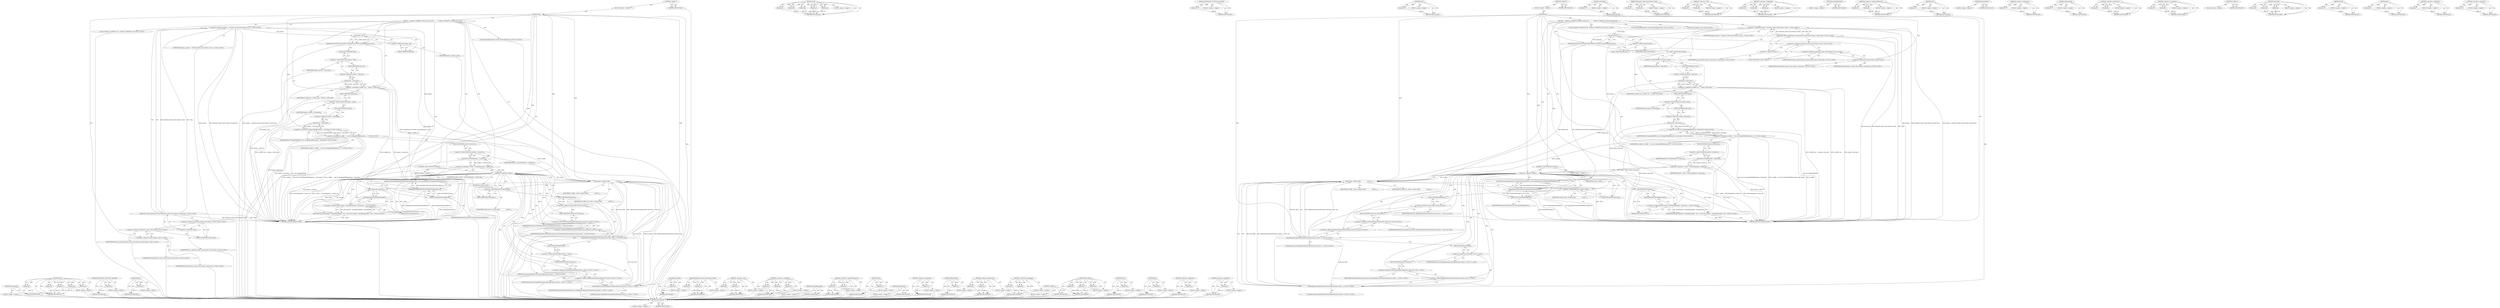 digraph "&lt;operator&gt;.logicalNot" {
vulnerable_207 [label=<(METHOD,did_respond)>];
vulnerable_208 [label=<(BLOCK,&lt;empty&gt;,&lt;empty&gt;)>];
vulnerable_209 [label=<(METHOD_RETURN,ANY)>];
vulnerable_183 [label=<(METHOD,Send)>];
vulnerable_184 [label=<(PARAM,p1)>];
vulnerable_185 [label=<(PARAM,p2)>];
vulnerable_186 [label=<(PARAM,p3)>];
vulnerable_187 [label=<(PARAM,p4)>];
vulnerable_188 [label=<(PARAM,p5)>];
vulnerable_189 [label=<(BLOCK,&lt;empty&gt;,&lt;empty&gt;)>];
vulnerable_190 [label=<(METHOD_RETURN,ANY)>];
vulnerable_141 [label=<(METHOD,EXTENSION_FUNCTION_VALIDATE)>];
vulnerable_142 [label=<(PARAM,p1)>];
vulnerable_143 [label=<(BLOCK,&lt;empty&gt;,&lt;empty&gt;)>];
vulnerable_144 [label=<(METHOD_RETURN,ANY)>];
vulnerable_163 [label=<(METHOD,data)>];
vulnerable_164 [label=<(PARAM,p1)>];
vulnerable_165 [label=<(BLOCK,&lt;empty&gt;,&lt;empty&gt;)>];
vulnerable_166 [label=<(METHOD_RETURN,ANY)>];
vulnerable_6 [label=<(METHOD,&lt;global&gt;)<SUB>1</SUB>>];
vulnerable_7 [label=<(BLOCK,&lt;empty&gt;,&lt;empty&gt;)<SUB>1</SUB>>];
vulnerable_8 [label=<(METHOD,Run)<SUB>1</SUB>>];
vulnerable_9 [label=<(BLOCK,{
   DCHECK_CURRENTLY_ON(work_thread_id());
 
 ...,{
   DCHECK_CURRENTLY_ON(work_thread_id());
 
 ...)<SUB>1</SUB>>];
vulnerable_10 [label="<(LOCAL,DCHECK_CURRENTLY_ON : DCHECK_CURRENTLY_ON)<SUB>2</SUB>>"];
vulnerable_11 [label="<(LOCAL,auto params: auto)<SUB>4</SUB>>"];
vulnerable_12 [label="<(&lt;operator&gt;.assignment,params = bluetooth_socket::Send::Params::Create...)<SUB>4</SUB>>"];
vulnerable_13 [label="<(IDENTIFIER,params,params = bluetooth_socket::Send::Params::Create...)<SUB>4</SUB>>"];
vulnerable_14 [label="<(bluetooth_socket.Send.Params.Create,bluetooth_socket::Send::Params::Create(*args_))<SUB>4</SUB>>"];
vulnerable_15 [label="<(&lt;operator&gt;.fieldAccess,bluetooth_socket::Send::Params::Create)<SUB>4</SUB>>"];
vulnerable_16 [label="<(&lt;operator&gt;.fieldAccess,bluetooth_socket::Send::Params)<SUB>4</SUB>>"];
vulnerable_17 [label="<(IDENTIFIER,bluetooth_socket,bluetooth_socket::Send::Params::Create(*args_))<SUB>4</SUB>>"];
vulnerable_18 [label="<(&lt;operator&gt;.fieldAccess,Send::Params)<SUB>4</SUB>>"];
vulnerable_19 [label="<(IDENTIFIER,Send,bluetooth_socket::Send::Params::Create(*args_))<SUB>4</SUB>>"];
vulnerable_20 [label="<(IDENTIFIER,Params,bluetooth_socket::Send::Params::Create(*args_))<SUB>4</SUB>>"];
vulnerable_21 [label=<(FIELD_IDENTIFIER,Create,Create)<SUB>4</SUB>>];
vulnerable_22 [label=<(&lt;operator&gt;.indirection,*args_)<SUB>4</SUB>>];
vulnerable_23 [label="<(IDENTIFIER,args_,bluetooth_socket::Send::Params::Create(*args_))<SUB>4</SUB>>"];
vulnerable_24 [label=<(EXTENSION_FUNCTION_VALIDATE,EXTENSION_FUNCTION_VALIDATE(params.get()))<SUB>5</SUB>>];
vulnerable_25 [label=<(get,params.get())<SUB>5</SUB>>];
vulnerable_26 [label=<(&lt;operator&gt;.fieldAccess,params.get)<SUB>5</SUB>>];
vulnerable_27 [label=<(IDENTIFIER,params,params.get())<SUB>5</SUB>>];
vulnerable_28 [label=<(FIELD_IDENTIFIER,get,get)<SUB>5</SUB>>];
vulnerable_29 [label=<(&lt;operator&gt;.assignment,io_buffer_size_ = params-&gt;data.size())<SUB>7</SUB>>];
vulnerable_30 [label=<(IDENTIFIER,io_buffer_size_,io_buffer_size_ = params-&gt;data.size())<SUB>7</SUB>>];
vulnerable_31 [label=<(size,params-&gt;data.size())<SUB>7</SUB>>];
vulnerable_32 [label=<(&lt;operator&gt;.fieldAccess,params-&gt;data.size)<SUB>7</SUB>>];
vulnerable_33 [label=<(&lt;operator&gt;.indirectFieldAccess,params-&gt;data)<SUB>7</SUB>>];
vulnerable_34 [label=<(IDENTIFIER,params,params-&gt;data.size())<SUB>7</SUB>>];
vulnerable_35 [label=<(FIELD_IDENTIFIER,data,data)<SUB>7</SUB>>];
vulnerable_36 [label=<(FIELD_IDENTIFIER,size,size)<SUB>7</SUB>>];
vulnerable_37 [label="<(&lt;operator&gt;.assignment,io_buffer_ = new net::WrappedIOBuffer(params-&gt;d...)<SUB>8</SUB>>"];
vulnerable_38 [label="<(IDENTIFIER,io_buffer_,io_buffer_ = new net::WrappedIOBuffer(params-&gt;d...)<SUB>8</SUB>>"];
vulnerable_39 [label="<(&lt;operator&gt;.new,new net::WrappedIOBuffer(params-&gt;data.data()))<SUB>8</SUB>>"];
vulnerable_40 [label="<(IDENTIFIER,net::WrappedIOBuffer,new net::WrappedIOBuffer(params-&gt;data.data()))<SUB>8</SUB>>"];
vulnerable_41 [label=<(data,params-&gt;data.data())<SUB>8</SUB>>];
vulnerable_42 [label=<(&lt;operator&gt;.fieldAccess,params-&gt;data.data)<SUB>8</SUB>>];
vulnerable_43 [label=<(&lt;operator&gt;.indirectFieldAccess,params-&gt;data)<SUB>8</SUB>>];
vulnerable_44 [label=<(IDENTIFIER,params,params-&gt;data.data())<SUB>8</SUB>>];
vulnerable_45 [label=<(FIELD_IDENTIFIER,data,data)<SUB>8</SUB>>];
vulnerable_46 [label=<(FIELD_IDENTIFIER,data,data)<SUB>8</SUB>>];
vulnerable_47 [label="<(LOCAL,BluetoothApiSocket* socket: BluetoothApiSocket*)<SUB>10</SUB>>"];
vulnerable_48 [label=<(&lt;operator&gt;.assignment,* socket = GetSocket(params-&gt;socket_id))<SUB>10</SUB>>];
vulnerable_49 [label=<(IDENTIFIER,socket,* socket = GetSocket(params-&gt;socket_id))<SUB>10</SUB>>];
vulnerable_50 [label=<(GetSocket,GetSocket(params-&gt;socket_id))<SUB>10</SUB>>];
vulnerable_51 [label=<(&lt;operator&gt;.indirectFieldAccess,params-&gt;socket_id)<SUB>10</SUB>>];
vulnerable_52 [label=<(IDENTIFIER,params,GetSocket(params-&gt;socket_id))<SUB>10</SUB>>];
vulnerable_53 [label=<(FIELD_IDENTIFIER,socket_id,socket_id)<SUB>10</SUB>>];
vulnerable_54 [label=<(CONTROL_STRUCTURE,IF,if (!socket))<SUB>11</SUB>>];
vulnerable_55 [label=<(&lt;operator&gt;.logicalNot,!socket)<SUB>11</SUB>>];
vulnerable_56 [label=<(IDENTIFIER,socket,!socket)<SUB>11</SUB>>];
vulnerable_57 [label=<(BLOCK,&lt;empty&gt;,&lt;empty&gt;)<SUB>12</SUB>>];
vulnerable_58 [label=<(RETURN,return RespondNow(Error(kSocketNotFoundError));,return RespondNow(Error(kSocketNotFoundError));)<SUB>12</SUB>>];
vulnerable_59 [label=<(RespondNow,RespondNow(Error(kSocketNotFoundError)))<SUB>12</SUB>>];
vulnerable_60 [label=<(Error,Error(kSocketNotFoundError))<SUB>12</SUB>>];
vulnerable_61 [label=<(IDENTIFIER,kSocketNotFoundError,Error(kSocketNotFoundError))<SUB>12</SUB>>];
vulnerable_62 [label=<(Send,socket-&gt;Send(io_buffer_,
               io_buff...)<SUB>14</SUB>>];
vulnerable_63 [label=<(&lt;operator&gt;.indirectFieldAccess,socket-&gt;Send)<SUB>14</SUB>>];
vulnerable_64 [label=<(IDENTIFIER,socket,socket-&gt;Send(io_buffer_,
               io_buff...)<SUB>14</SUB>>];
vulnerable_65 [label=<(FIELD_IDENTIFIER,Send,Send)<SUB>14</SUB>>];
vulnerable_66 [label=<(IDENTIFIER,io_buffer_,socket-&gt;Send(io_buffer_,
               io_buff...)<SUB>14</SUB>>];
vulnerable_67 [label=<(IDENTIFIER,io_buffer_size_,socket-&gt;Send(io_buffer_,
               io_buff...)<SUB>15</SUB>>];
vulnerable_68 [label="<(base.Bind,base::Bind(&amp;BluetoothSocketSendFunction::OnSucc...)<SUB>16</SUB>>"];
vulnerable_69 [label="<(&lt;operator&gt;.fieldAccess,base::Bind)<SUB>16</SUB>>"];
vulnerable_70 [label="<(IDENTIFIER,base,base::Bind(&amp;BluetoothSocketSendFunction::OnSucc...)<SUB>16</SUB>>"];
vulnerable_71 [label=<(FIELD_IDENTIFIER,Bind,Bind)<SUB>16</SUB>>];
vulnerable_72 [label="<(&lt;operator&gt;.addressOf,&amp;BluetoothSocketSendFunction::OnSuccess)<SUB>16</SUB>>"];
vulnerable_73 [label="<(&lt;operator&gt;.fieldAccess,BluetoothSocketSendFunction::OnSuccess)<SUB>16</SUB>>"];
vulnerable_74 [label="<(IDENTIFIER,BluetoothSocketSendFunction,base::Bind(&amp;BluetoothSocketSendFunction::OnSucc...)<SUB>16</SUB>>"];
vulnerable_75 [label=<(FIELD_IDENTIFIER,OnSuccess,OnSuccess)<SUB>16</SUB>>];
vulnerable_76 [label="<(LITERAL,this,base::Bind(&amp;BluetoothSocketSendFunction::OnSucc...)<SUB>16</SUB>>"];
vulnerable_77 [label="<(base.Bind,base::Bind(&amp;BluetoothSocketSendFunction::OnErro...)<SUB>17</SUB>>"];
vulnerable_78 [label="<(&lt;operator&gt;.fieldAccess,base::Bind)<SUB>17</SUB>>"];
vulnerable_79 [label="<(IDENTIFIER,base,base::Bind(&amp;BluetoothSocketSendFunction::OnErro...)<SUB>17</SUB>>"];
vulnerable_80 [label=<(FIELD_IDENTIFIER,Bind,Bind)<SUB>17</SUB>>];
vulnerable_81 [label="<(&lt;operator&gt;.addressOf,&amp;BluetoothSocketSendFunction::OnError)<SUB>17</SUB>>"];
vulnerable_82 [label="<(&lt;operator&gt;.fieldAccess,BluetoothSocketSendFunction::OnError)<SUB>17</SUB>>"];
vulnerable_83 [label="<(IDENTIFIER,BluetoothSocketSendFunction,base::Bind(&amp;BluetoothSocketSendFunction::OnErro...)<SUB>17</SUB>>"];
vulnerable_84 [label=<(FIELD_IDENTIFIER,OnError,OnError)<SUB>17</SUB>>];
vulnerable_85 [label="<(LITERAL,this,base::Bind(&amp;BluetoothSocketSendFunction::OnErro...)<SUB>17</SUB>>"];
vulnerable_86 [label="<(RETURN,return did_respond() ? AlreadyResponded() : Res...,return did_respond() ? AlreadyResponded() : Res...)<SUB>18</SUB>>"];
vulnerable_87 [label="<(&lt;operator&gt;.conditional,did_respond() ? AlreadyResponded() : RespondLat...)<SUB>18</SUB>>"];
vulnerable_88 [label=<(did_respond,did_respond())<SUB>18</SUB>>];
vulnerable_89 [label=<(AlreadyResponded,AlreadyResponded())<SUB>18</SUB>>];
vulnerable_90 [label=<(RespondLater,RespondLater())<SUB>18</SUB>>];
vulnerable_91 [label=<(METHOD_RETURN,ResponseAction)<SUB>1</SUB>>];
vulnerable_93 [label=<(METHOD_RETURN,ANY)<SUB>1</SUB>>];
vulnerable_167 [label=<(METHOD,GetSocket)>];
vulnerable_168 [label=<(PARAM,p1)>];
vulnerable_169 [label=<(BLOCK,&lt;empty&gt;,&lt;empty&gt;)>];
vulnerable_170 [label=<(METHOD_RETURN,ANY)>];
vulnerable_127 [label=<(METHOD,bluetooth_socket.Send.Params.Create)>];
vulnerable_128 [label=<(PARAM,p1)>];
vulnerable_129 [label=<(PARAM,p2)>];
vulnerable_130 [label=<(BLOCK,&lt;empty&gt;,&lt;empty&gt;)>];
vulnerable_131 [label=<(METHOD_RETURN,ANY)>];
vulnerable_158 [label=<(METHOD,&lt;operator&gt;.new)>];
vulnerable_159 [label=<(PARAM,p1)>];
vulnerable_160 [label=<(PARAM,p2)>];
vulnerable_161 [label=<(BLOCK,&lt;empty&gt;,&lt;empty&gt;)>];
vulnerable_162 [label=<(METHOD_RETURN,ANY)>];
vulnerable_201 [label=<(METHOD,&lt;operator&gt;.conditional)>];
vulnerable_202 [label=<(PARAM,p1)>];
vulnerable_203 [label=<(PARAM,p2)>];
vulnerable_204 [label=<(PARAM,p3)>];
vulnerable_205 [label=<(BLOCK,&lt;empty&gt;,&lt;empty&gt;)>];
vulnerable_206 [label=<(METHOD_RETURN,ANY)>];
vulnerable_210 [label=<(METHOD,AlreadyResponded)>];
vulnerable_211 [label=<(BLOCK,&lt;empty&gt;,&lt;empty&gt;)>];
vulnerable_212 [label=<(METHOD_RETURN,ANY)>];
vulnerable_153 [label=<(METHOD,&lt;operator&gt;.indirectFieldAccess)>];
vulnerable_154 [label=<(PARAM,p1)>];
vulnerable_155 [label=<(PARAM,p2)>];
vulnerable_156 [label=<(BLOCK,&lt;empty&gt;,&lt;empty&gt;)>];
vulnerable_157 [label=<(METHOD_RETURN,ANY)>];
vulnerable_149 [label=<(METHOD,size)>];
vulnerable_150 [label=<(PARAM,p1)>];
vulnerable_151 [label=<(BLOCK,&lt;empty&gt;,&lt;empty&gt;)>];
vulnerable_152 [label=<(METHOD_RETURN,ANY)>];
vulnerable_213 [label=<(METHOD,RespondLater)>];
vulnerable_214 [label=<(BLOCK,&lt;empty&gt;,&lt;empty&gt;)>];
vulnerable_215 [label=<(METHOD_RETURN,ANY)>];
vulnerable_137 [label=<(METHOD,&lt;operator&gt;.indirection)>];
vulnerable_138 [label=<(PARAM,p1)>];
vulnerable_139 [label=<(BLOCK,&lt;empty&gt;,&lt;empty&gt;)>];
vulnerable_140 [label=<(METHOD_RETURN,ANY)>];
vulnerable_175 [label=<(METHOD,RespondNow)>];
vulnerable_176 [label=<(PARAM,p1)>];
vulnerable_177 [label=<(BLOCK,&lt;empty&gt;,&lt;empty&gt;)>];
vulnerable_178 [label=<(METHOD_RETURN,ANY)>];
vulnerable_132 [label=<(METHOD,&lt;operator&gt;.fieldAccess)>];
vulnerable_133 [label=<(PARAM,p1)>];
vulnerable_134 [label=<(PARAM,p2)>];
vulnerable_135 [label=<(BLOCK,&lt;empty&gt;,&lt;empty&gt;)>];
vulnerable_136 [label=<(METHOD_RETURN,ANY)>];
vulnerable_122 [label=<(METHOD,&lt;operator&gt;.assignment)>];
vulnerable_123 [label=<(PARAM,p1)>];
vulnerable_124 [label=<(PARAM,p2)>];
vulnerable_125 [label=<(BLOCK,&lt;empty&gt;,&lt;empty&gt;)>];
vulnerable_126 [label=<(METHOD_RETURN,ANY)>];
vulnerable_116 [label=<(METHOD,&lt;global&gt;)<SUB>1</SUB>>];
vulnerable_117 [label=<(BLOCK,&lt;empty&gt;,&lt;empty&gt;)>];
vulnerable_118 [label=<(METHOD_RETURN,ANY)>];
vulnerable_191 [label=<(METHOD,base.Bind)>];
vulnerable_192 [label=<(PARAM,p1)>];
vulnerable_193 [label=<(PARAM,p2)>];
vulnerable_194 [label=<(PARAM,p3)>];
vulnerable_195 [label=<(BLOCK,&lt;empty&gt;,&lt;empty&gt;)>];
vulnerable_196 [label=<(METHOD_RETURN,ANY)>];
vulnerable_179 [label=<(METHOD,Error)>];
vulnerable_180 [label=<(PARAM,p1)>];
vulnerable_181 [label=<(BLOCK,&lt;empty&gt;,&lt;empty&gt;)>];
vulnerable_182 [label=<(METHOD_RETURN,ANY)>];
vulnerable_145 [label=<(METHOD,get)>];
vulnerable_146 [label=<(PARAM,p1)>];
vulnerable_147 [label=<(BLOCK,&lt;empty&gt;,&lt;empty&gt;)>];
vulnerable_148 [label=<(METHOD_RETURN,ANY)>];
vulnerable_197 [label=<(METHOD,&lt;operator&gt;.addressOf)>];
vulnerable_198 [label=<(PARAM,p1)>];
vulnerable_199 [label=<(BLOCK,&lt;empty&gt;,&lt;empty&gt;)>];
vulnerable_200 [label=<(METHOD_RETURN,ANY)>];
vulnerable_171 [label=<(METHOD,&lt;operator&gt;.logicalNot)>];
vulnerable_172 [label=<(PARAM,p1)>];
vulnerable_173 [label=<(BLOCK,&lt;empty&gt;,&lt;empty&gt;)>];
vulnerable_174 [label=<(METHOD_RETURN,ANY)>];
fixed_204 [label=<(METHOD,did_respond)>];
fixed_205 [label=<(BLOCK,&lt;empty&gt;,&lt;empty&gt;)>];
fixed_206 [label=<(METHOD_RETURN,ANY)>];
fixed_180 [label=<(METHOD,Send)>];
fixed_181 [label=<(PARAM,p1)>];
fixed_182 [label=<(PARAM,p2)>];
fixed_183 [label=<(PARAM,p3)>];
fixed_184 [label=<(PARAM,p4)>];
fixed_185 [label=<(PARAM,p5)>];
fixed_186 [label=<(BLOCK,&lt;empty&gt;,&lt;empty&gt;)>];
fixed_187 [label=<(METHOD_RETURN,ANY)>];
fixed_138 [label=<(METHOD,EXTENSION_FUNCTION_VALIDATE)>];
fixed_139 [label=<(PARAM,p1)>];
fixed_140 [label=<(BLOCK,&lt;empty&gt;,&lt;empty&gt;)>];
fixed_141 [label=<(METHOD_RETURN,ANY)>];
fixed_160 [label=<(METHOD,data)>];
fixed_161 [label=<(PARAM,p1)>];
fixed_162 [label=<(BLOCK,&lt;empty&gt;,&lt;empty&gt;)>];
fixed_163 [label=<(METHOD_RETURN,ANY)>];
fixed_6 [label=<(METHOD,&lt;global&gt;)<SUB>1</SUB>>];
fixed_7 [label=<(BLOCK,&lt;empty&gt;,&lt;empty&gt;)<SUB>1</SUB>>];
fixed_8 [label=<(METHOD,Run)<SUB>1</SUB>>];
fixed_9 [label=<(BLOCK,{
   DCHECK_CURRENTLY_ON(work_thread_id());
 
 ...,{
   DCHECK_CURRENTLY_ON(work_thread_id());
 
 ...)<SUB>1</SUB>>];
fixed_10 [label="<(LOCAL,DCHECK_CURRENTLY_ON : DCHECK_CURRENTLY_ON)<SUB>2</SUB>>"];
fixed_11 [label="<(&lt;operator&gt;.assignment,params_ = bluetooth_socket::Send::Params::Creat...)<SUB>4</SUB>>"];
fixed_12 [label="<(IDENTIFIER,params_,params_ = bluetooth_socket::Send::Params::Creat...)<SUB>4</SUB>>"];
fixed_13 [label="<(bluetooth_socket.Send.Params.Create,bluetooth_socket::Send::Params::Create(*args_))<SUB>4</SUB>>"];
fixed_14 [label="<(&lt;operator&gt;.fieldAccess,bluetooth_socket::Send::Params::Create)<SUB>4</SUB>>"];
fixed_15 [label="<(&lt;operator&gt;.fieldAccess,bluetooth_socket::Send::Params)<SUB>4</SUB>>"];
fixed_16 [label="<(IDENTIFIER,bluetooth_socket,bluetooth_socket::Send::Params::Create(*args_))<SUB>4</SUB>>"];
fixed_17 [label="<(&lt;operator&gt;.fieldAccess,Send::Params)<SUB>4</SUB>>"];
fixed_18 [label="<(IDENTIFIER,Send,bluetooth_socket::Send::Params::Create(*args_))<SUB>4</SUB>>"];
fixed_19 [label="<(IDENTIFIER,Params,bluetooth_socket::Send::Params::Create(*args_))<SUB>4</SUB>>"];
fixed_20 [label=<(FIELD_IDENTIFIER,Create,Create)<SUB>4</SUB>>];
fixed_21 [label=<(&lt;operator&gt;.indirection,*args_)<SUB>4</SUB>>];
fixed_22 [label="<(IDENTIFIER,args_,bluetooth_socket::Send::Params::Create(*args_))<SUB>4</SUB>>"];
fixed_23 [label=<(EXTENSION_FUNCTION_VALIDATE,EXTENSION_FUNCTION_VALIDATE(params_.get()))<SUB>5</SUB>>];
fixed_24 [label=<(get,params_.get())<SUB>5</SUB>>];
fixed_25 [label=<(&lt;operator&gt;.fieldAccess,params_.get)<SUB>5</SUB>>];
fixed_26 [label=<(IDENTIFIER,params_,params_.get())<SUB>5</SUB>>];
fixed_27 [label=<(FIELD_IDENTIFIER,get,get)<SUB>5</SUB>>];
fixed_28 [label=<(&lt;operator&gt;.assignment,io_buffer_size_ = params_-&gt;data.size())<SUB>7</SUB>>];
fixed_29 [label=<(IDENTIFIER,io_buffer_size_,io_buffer_size_ = params_-&gt;data.size())<SUB>7</SUB>>];
fixed_30 [label=<(size,params_-&gt;data.size())<SUB>7</SUB>>];
fixed_31 [label=<(&lt;operator&gt;.fieldAccess,params_-&gt;data.size)<SUB>7</SUB>>];
fixed_32 [label=<(&lt;operator&gt;.indirectFieldAccess,params_-&gt;data)<SUB>7</SUB>>];
fixed_33 [label=<(IDENTIFIER,params_,params_-&gt;data.size())<SUB>7</SUB>>];
fixed_34 [label=<(FIELD_IDENTIFIER,data,data)<SUB>7</SUB>>];
fixed_35 [label=<(FIELD_IDENTIFIER,size,size)<SUB>7</SUB>>];
fixed_36 [label="<(&lt;operator&gt;.assignment,io_buffer_ = new net::WrappedIOBuffer(params_-&gt;...)<SUB>8</SUB>>"];
fixed_37 [label="<(IDENTIFIER,io_buffer_,io_buffer_ = new net::WrappedIOBuffer(params_-&gt;...)<SUB>8</SUB>>"];
fixed_38 [label="<(&lt;operator&gt;.new,new net::WrappedIOBuffer(params_-&gt;data.data()))<SUB>8</SUB>>"];
fixed_39 [label="<(IDENTIFIER,net::WrappedIOBuffer,new net::WrappedIOBuffer(params_-&gt;data.data()))<SUB>8</SUB>>"];
fixed_40 [label=<(data,params_-&gt;data.data())<SUB>8</SUB>>];
fixed_41 [label=<(&lt;operator&gt;.fieldAccess,params_-&gt;data.data)<SUB>8</SUB>>];
fixed_42 [label=<(&lt;operator&gt;.indirectFieldAccess,params_-&gt;data)<SUB>8</SUB>>];
fixed_43 [label=<(IDENTIFIER,params_,params_-&gt;data.data())<SUB>8</SUB>>];
fixed_44 [label=<(FIELD_IDENTIFIER,data,data)<SUB>8</SUB>>];
fixed_45 [label=<(FIELD_IDENTIFIER,data,data)<SUB>8</SUB>>];
fixed_46 [label="<(LOCAL,BluetoothApiSocket* socket: BluetoothApiSocket*)<SUB>10</SUB>>"];
fixed_47 [label=<(&lt;operator&gt;.assignment,* socket = GetSocket(params_-&gt;socket_id))<SUB>10</SUB>>];
fixed_48 [label=<(IDENTIFIER,socket,* socket = GetSocket(params_-&gt;socket_id))<SUB>10</SUB>>];
fixed_49 [label=<(GetSocket,GetSocket(params_-&gt;socket_id))<SUB>10</SUB>>];
fixed_50 [label=<(&lt;operator&gt;.indirectFieldAccess,params_-&gt;socket_id)<SUB>10</SUB>>];
fixed_51 [label=<(IDENTIFIER,params_,GetSocket(params_-&gt;socket_id))<SUB>10</SUB>>];
fixed_52 [label=<(FIELD_IDENTIFIER,socket_id,socket_id)<SUB>10</SUB>>];
fixed_53 [label=<(CONTROL_STRUCTURE,IF,if (!socket))<SUB>11</SUB>>];
fixed_54 [label=<(&lt;operator&gt;.logicalNot,!socket)<SUB>11</SUB>>];
fixed_55 [label=<(IDENTIFIER,socket,!socket)<SUB>11</SUB>>];
fixed_56 [label=<(BLOCK,&lt;empty&gt;,&lt;empty&gt;)<SUB>12</SUB>>];
fixed_57 [label=<(RETURN,return RespondNow(Error(kSocketNotFoundError));,return RespondNow(Error(kSocketNotFoundError));)<SUB>12</SUB>>];
fixed_58 [label=<(RespondNow,RespondNow(Error(kSocketNotFoundError)))<SUB>12</SUB>>];
fixed_59 [label=<(Error,Error(kSocketNotFoundError))<SUB>12</SUB>>];
fixed_60 [label=<(IDENTIFIER,kSocketNotFoundError,Error(kSocketNotFoundError))<SUB>12</SUB>>];
fixed_61 [label=<(Send,socket-&gt;Send(io_buffer_,
               io_buff...)<SUB>14</SUB>>];
fixed_62 [label=<(&lt;operator&gt;.indirectFieldAccess,socket-&gt;Send)<SUB>14</SUB>>];
fixed_63 [label=<(IDENTIFIER,socket,socket-&gt;Send(io_buffer_,
               io_buff...)<SUB>14</SUB>>];
fixed_64 [label=<(FIELD_IDENTIFIER,Send,Send)<SUB>14</SUB>>];
fixed_65 [label=<(IDENTIFIER,io_buffer_,socket-&gt;Send(io_buffer_,
               io_buff...)<SUB>14</SUB>>];
fixed_66 [label=<(IDENTIFIER,io_buffer_size_,socket-&gt;Send(io_buffer_,
               io_buff...)<SUB>15</SUB>>];
fixed_67 [label="<(base.Bind,base::Bind(&amp;BluetoothSocketSendFunction::OnSucc...)<SUB>16</SUB>>"];
fixed_68 [label="<(&lt;operator&gt;.fieldAccess,base::Bind)<SUB>16</SUB>>"];
fixed_69 [label="<(IDENTIFIER,base,base::Bind(&amp;BluetoothSocketSendFunction::OnSucc...)<SUB>16</SUB>>"];
fixed_70 [label=<(FIELD_IDENTIFIER,Bind,Bind)<SUB>16</SUB>>];
fixed_71 [label="<(&lt;operator&gt;.addressOf,&amp;BluetoothSocketSendFunction::OnSuccess)<SUB>16</SUB>>"];
fixed_72 [label="<(&lt;operator&gt;.fieldAccess,BluetoothSocketSendFunction::OnSuccess)<SUB>16</SUB>>"];
fixed_73 [label="<(IDENTIFIER,BluetoothSocketSendFunction,base::Bind(&amp;BluetoothSocketSendFunction::OnSucc...)<SUB>16</SUB>>"];
fixed_74 [label=<(FIELD_IDENTIFIER,OnSuccess,OnSuccess)<SUB>16</SUB>>];
fixed_75 [label="<(LITERAL,this,base::Bind(&amp;BluetoothSocketSendFunction::OnSucc...)<SUB>16</SUB>>"];
fixed_76 [label="<(base.Bind,base::Bind(&amp;BluetoothSocketSendFunction::OnErro...)<SUB>17</SUB>>"];
fixed_77 [label="<(&lt;operator&gt;.fieldAccess,base::Bind)<SUB>17</SUB>>"];
fixed_78 [label="<(IDENTIFIER,base,base::Bind(&amp;BluetoothSocketSendFunction::OnErro...)<SUB>17</SUB>>"];
fixed_79 [label=<(FIELD_IDENTIFIER,Bind,Bind)<SUB>17</SUB>>];
fixed_80 [label="<(&lt;operator&gt;.addressOf,&amp;BluetoothSocketSendFunction::OnError)<SUB>17</SUB>>"];
fixed_81 [label="<(&lt;operator&gt;.fieldAccess,BluetoothSocketSendFunction::OnError)<SUB>17</SUB>>"];
fixed_82 [label="<(IDENTIFIER,BluetoothSocketSendFunction,base::Bind(&amp;BluetoothSocketSendFunction::OnErro...)<SUB>17</SUB>>"];
fixed_83 [label=<(FIELD_IDENTIFIER,OnError,OnError)<SUB>17</SUB>>];
fixed_84 [label="<(LITERAL,this,base::Bind(&amp;BluetoothSocketSendFunction::OnErro...)<SUB>17</SUB>>"];
fixed_85 [label="<(RETURN,return did_respond() ? AlreadyResponded() : Res...,return did_respond() ? AlreadyResponded() : Res...)<SUB>18</SUB>>"];
fixed_86 [label="<(&lt;operator&gt;.conditional,did_respond() ? AlreadyResponded() : RespondLat...)<SUB>18</SUB>>"];
fixed_87 [label=<(did_respond,did_respond())<SUB>18</SUB>>];
fixed_88 [label=<(AlreadyResponded,AlreadyResponded())<SUB>18</SUB>>];
fixed_89 [label=<(RespondLater,RespondLater())<SUB>18</SUB>>];
fixed_90 [label=<(METHOD_RETURN,ResponseAction)<SUB>1</SUB>>];
fixed_92 [label=<(METHOD_RETURN,ANY)<SUB>1</SUB>>];
fixed_164 [label=<(METHOD,GetSocket)>];
fixed_165 [label=<(PARAM,p1)>];
fixed_166 [label=<(BLOCK,&lt;empty&gt;,&lt;empty&gt;)>];
fixed_167 [label=<(METHOD_RETURN,ANY)>];
fixed_124 [label=<(METHOD,bluetooth_socket.Send.Params.Create)>];
fixed_125 [label=<(PARAM,p1)>];
fixed_126 [label=<(PARAM,p2)>];
fixed_127 [label=<(BLOCK,&lt;empty&gt;,&lt;empty&gt;)>];
fixed_128 [label=<(METHOD_RETURN,ANY)>];
fixed_155 [label=<(METHOD,&lt;operator&gt;.new)>];
fixed_156 [label=<(PARAM,p1)>];
fixed_157 [label=<(PARAM,p2)>];
fixed_158 [label=<(BLOCK,&lt;empty&gt;,&lt;empty&gt;)>];
fixed_159 [label=<(METHOD_RETURN,ANY)>];
fixed_198 [label=<(METHOD,&lt;operator&gt;.conditional)>];
fixed_199 [label=<(PARAM,p1)>];
fixed_200 [label=<(PARAM,p2)>];
fixed_201 [label=<(PARAM,p3)>];
fixed_202 [label=<(BLOCK,&lt;empty&gt;,&lt;empty&gt;)>];
fixed_203 [label=<(METHOD_RETURN,ANY)>];
fixed_207 [label=<(METHOD,AlreadyResponded)>];
fixed_208 [label=<(BLOCK,&lt;empty&gt;,&lt;empty&gt;)>];
fixed_209 [label=<(METHOD_RETURN,ANY)>];
fixed_150 [label=<(METHOD,&lt;operator&gt;.indirectFieldAccess)>];
fixed_151 [label=<(PARAM,p1)>];
fixed_152 [label=<(PARAM,p2)>];
fixed_153 [label=<(BLOCK,&lt;empty&gt;,&lt;empty&gt;)>];
fixed_154 [label=<(METHOD_RETURN,ANY)>];
fixed_146 [label=<(METHOD,size)>];
fixed_147 [label=<(PARAM,p1)>];
fixed_148 [label=<(BLOCK,&lt;empty&gt;,&lt;empty&gt;)>];
fixed_149 [label=<(METHOD_RETURN,ANY)>];
fixed_210 [label=<(METHOD,RespondLater)>];
fixed_211 [label=<(BLOCK,&lt;empty&gt;,&lt;empty&gt;)>];
fixed_212 [label=<(METHOD_RETURN,ANY)>];
fixed_134 [label=<(METHOD,&lt;operator&gt;.indirection)>];
fixed_135 [label=<(PARAM,p1)>];
fixed_136 [label=<(BLOCK,&lt;empty&gt;,&lt;empty&gt;)>];
fixed_137 [label=<(METHOD_RETURN,ANY)>];
fixed_172 [label=<(METHOD,RespondNow)>];
fixed_173 [label=<(PARAM,p1)>];
fixed_174 [label=<(BLOCK,&lt;empty&gt;,&lt;empty&gt;)>];
fixed_175 [label=<(METHOD_RETURN,ANY)>];
fixed_129 [label=<(METHOD,&lt;operator&gt;.fieldAccess)>];
fixed_130 [label=<(PARAM,p1)>];
fixed_131 [label=<(PARAM,p2)>];
fixed_132 [label=<(BLOCK,&lt;empty&gt;,&lt;empty&gt;)>];
fixed_133 [label=<(METHOD_RETURN,ANY)>];
fixed_119 [label=<(METHOD,&lt;operator&gt;.assignment)>];
fixed_120 [label=<(PARAM,p1)>];
fixed_121 [label=<(PARAM,p2)>];
fixed_122 [label=<(BLOCK,&lt;empty&gt;,&lt;empty&gt;)>];
fixed_123 [label=<(METHOD_RETURN,ANY)>];
fixed_113 [label=<(METHOD,&lt;global&gt;)<SUB>1</SUB>>];
fixed_114 [label=<(BLOCK,&lt;empty&gt;,&lt;empty&gt;)>];
fixed_115 [label=<(METHOD_RETURN,ANY)>];
fixed_188 [label=<(METHOD,base.Bind)>];
fixed_189 [label=<(PARAM,p1)>];
fixed_190 [label=<(PARAM,p2)>];
fixed_191 [label=<(PARAM,p3)>];
fixed_192 [label=<(BLOCK,&lt;empty&gt;,&lt;empty&gt;)>];
fixed_193 [label=<(METHOD_RETURN,ANY)>];
fixed_176 [label=<(METHOD,Error)>];
fixed_177 [label=<(PARAM,p1)>];
fixed_178 [label=<(BLOCK,&lt;empty&gt;,&lt;empty&gt;)>];
fixed_179 [label=<(METHOD_RETURN,ANY)>];
fixed_142 [label=<(METHOD,get)>];
fixed_143 [label=<(PARAM,p1)>];
fixed_144 [label=<(BLOCK,&lt;empty&gt;,&lt;empty&gt;)>];
fixed_145 [label=<(METHOD_RETURN,ANY)>];
fixed_194 [label=<(METHOD,&lt;operator&gt;.addressOf)>];
fixed_195 [label=<(PARAM,p1)>];
fixed_196 [label=<(BLOCK,&lt;empty&gt;,&lt;empty&gt;)>];
fixed_197 [label=<(METHOD_RETURN,ANY)>];
fixed_168 [label=<(METHOD,&lt;operator&gt;.logicalNot)>];
fixed_169 [label=<(PARAM,p1)>];
fixed_170 [label=<(BLOCK,&lt;empty&gt;,&lt;empty&gt;)>];
fixed_171 [label=<(METHOD_RETURN,ANY)>];
vulnerable_207 -> vulnerable_208  [key=0, label="AST: "];
vulnerable_207 -> vulnerable_209  [key=0, label="AST: "];
vulnerable_207 -> vulnerable_209  [key=1, label="CFG: "];
vulnerable_183 -> vulnerable_184  [key=0, label="AST: "];
vulnerable_183 -> vulnerable_184  [key=1, label="DDG: "];
vulnerable_183 -> vulnerable_189  [key=0, label="AST: "];
vulnerable_183 -> vulnerable_185  [key=0, label="AST: "];
vulnerable_183 -> vulnerable_185  [key=1, label="DDG: "];
vulnerable_183 -> vulnerable_190  [key=0, label="AST: "];
vulnerable_183 -> vulnerable_190  [key=1, label="CFG: "];
vulnerable_183 -> vulnerable_186  [key=0, label="AST: "];
vulnerable_183 -> vulnerable_186  [key=1, label="DDG: "];
vulnerable_183 -> vulnerable_187  [key=0, label="AST: "];
vulnerable_183 -> vulnerable_187  [key=1, label="DDG: "];
vulnerable_183 -> vulnerable_188  [key=0, label="AST: "];
vulnerable_183 -> vulnerable_188  [key=1, label="DDG: "];
vulnerable_184 -> vulnerable_190  [key=0, label="DDG: p1"];
vulnerable_185 -> vulnerable_190  [key=0, label="DDG: p2"];
vulnerable_186 -> vulnerable_190  [key=0, label="DDG: p3"];
vulnerable_187 -> vulnerable_190  [key=0, label="DDG: p4"];
vulnerable_188 -> vulnerable_190  [key=0, label="DDG: p5"];
vulnerable_141 -> vulnerable_142  [key=0, label="AST: "];
vulnerable_141 -> vulnerable_142  [key=1, label="DDG: "];
vulnerable_141 -> vulnerable_143  [key=0, label="AST: "];
vulnerable_141 -> vulnerable_144  [key=0, label="AST: "];
vulnerable_141 -> vulnerable_144  [key=1, label="CFG: "];
vulnerable_142 -> vulnerable_144  [key=0, label="DDG: p1"];
vulnerable_163 -> vulnerable_164  [key=0, label="AST: "];
vulnerable_163 -> vulnerable_164  [key=1, label="DDG: "];
vulnerable_163 -> vulnerable_165  [key=0, label="AST: "];
vulnerable_163 -> vulnerable_166  [key=0, label="AST: "];
vulnerable_163 -> vulnerable_166  [key=1, label="CFG: "];
vulnerable_164 -> vulnerable_166  [key=0, label="DDG: p1"];
vulnerable_6 -> vulnerable_7  [key=0, label="AST: "];
vulnerable_6 -> vulnerable_93  [key=0, label="AST: "];
vulnerable_6 -> vulnerable_93  [key=1, label="CFG: "];
vulnerable_7 -> vulnerable_8  [key=0, label="AST: "];
vulnerable_8 -> vulnerable_9  [key=0, label="AST: "];
vulnerable_8 -> vulnerable_91  [key=0, label="AST: "];
vulnerable_8 -> vulnerable_18  [key=0, label="CFG: "];
vulnerable_8 -> vulnerable_62  [key=0, label="DDG: "];
vulnerable_8 -> vulnerable_87  [key=0, label="DDG: "];
vulnerable_8 -> vulnerable_39  [key=0, label="DDG: "];
vulnerable_8 -> vulnerable_55  [key=0, label="DDG: "];
vulnerable_8 -> vulnerable_68  [key=0, label="DDG: "];
vulnerable_8 -> vulnerable_77  [key=0, label="DDG: "];
vulnerable_8 -> vulnerable_60  [key=0, label="DDG: "];
vulnerable_9 -> vulnerable_10  [key=0, label="AST: "];
vulnerable_9 -> vulnerable_11  [key=0, label="AST: "];
vulnerable_9 -> vulnerable_12  [key=0, label="AST: "];
vulnerable_9 -> vulnerable_24  [key=0, label="AST: "];
vulnerable_9 -> vulnerable_29  [key=0, label="AST: "];
vulnerable_9 -> vulnerable_37  [key=0, label="AST: "];
vulnerable_9 -> vulnerable_47  [key=0, label="AST: "];
vulnerable_9 -> vulnerable_48  [key=0, label="AST: "];
vulnerable_9 -> vulnerable_54  [key=0, label="AST: "];
vulnerable_9 -> vulnerable_62  [key=0, label="AST: "];
vulnerable_9 -> vulnerable_86  [key=0, label="AST: "];
vulnerable_12 -> vulnerable_13  [key=0, label="AST: "];
vulnerable_12 -> vulnerable_14  [key=0, label="AST: "];
vulnerable_12 -> vulnerable_28  [key=0, label="CFG: "];
vulnerable_12 -> vulnerable_91  [key=0, label="DDG: params"];
vulnerable_12 -> vulnerable_91  [key=1, label="DDG: bluetooth_socket::Send::Params::Create(*args_)"];
vulnerable_12 -> vulnerable_91  [key=2, label="DDG: params = bluetooth_socket::Send::Params::Create(*args_)"];
vulnerable_12 -> vulnerable_25  [key=0, label="DDG: params"];
vulnerable_12 -> vulnerable_50  [key=0, label="DDG: params"];
vulnerable_14 -> vulnerable_15  [key=0, label="AST: "];
vulnerable_14 -> vulnerable_22  [key=0, label="AST: "];
vulnerable_14 -> vulnerable_12  [key=0, label="CFG: "];
vulnerable_14 -> vulnerable_12  [key=1, label="DDG: bluetooth_socket::Send::Params::Create"];
vulnerable_14 -> vulnerable_12  [key=2, label="DDG: *args_"];
vulnerable_14 -> vulnerable_91  [key=0, label="DDG: bluetooth_socket::Send::Params::Create"];
vulnerable_14 -> vulnerable_91  [key=1, label="DDG: *args_"];
vulnerable_15 -> vulnerable_16  [key=0, label="AST: "];
vulnerable_15 -> vulnerable_21  [key=0, label="AST: "];
vulnerable_15 -> vulnerable_22  [key=0, label="CFG: "];
vulnerable_16 -> vulnerable_17  [key=0, label="AST: "];
vulnerable_16 -> vulnerable_18  [key=0, label="AST: "];
vulnerable_16 -> vulnerable_21  [key=0, label="CFG: "];
vulnerable_18 -> vulnerable_19  [key=0, label="AST: "];
vulnerable_18 -> vulnerable_20  [key=0, label="AST: "];
vulnerable_18 -> vulnerable_16  [key=0, label="CFG: "];
vulnerable_21 -> vulnerable_15  [key=0, label="CFG: "];
vulnerable_22 -> vulnerable_23  [key=0, label="AST: "];
vulnerable_22 -> vulnerable_14  [key=0, label="CFG: "];
vulnerable_24 -> vulnerable_25  [key=0, label="AST: "];
vulnerable_24 -> vulnerable_35  [key=0, label="CFG: "];
vulnerable_24 -> vulnerable_91  [key=0, label="DDG: params.get()"];
vulnerable_24 -> vulnerable_91  [key=1, label="DDG: EXTENSION_FUNCTION_VALIDATE(params.get())"];
vulnerable_25 -> vulnerable_26  [key=0, label="AST: "];
vulnerable_25 -> vulnerable_24  [key=0, label="CFG: "];
vulnerable_25 -> vulnerable_24  [key=1, label="DDG: params.get"];
vulnerable_25 -> vulnerable_91  [key=0, label="DDG: params.get"];
vulnerable_26 -> vulnerable_27  [key=0, label="AST: "];
vulnerable_26 -> vulnerable_28  [key=0, label="AST: "];
vulnerable_26 -> vulnerable_25  [key=0, label="CFG: "];
vulnerable_28 -> vulnerable_26  [key=0, label="CFG: "];
vulnerable_29 -> vulnerable_30  [key=0, label="AST: "];
vulnerable_29 -> vulnerable_31  [key=0, label="AST: "];
vulnerable_29 -> vulnerable_45  [key=0, label="CFG: "];
vulnerable_29 -> vulnerable_91  [key=0, label="DDG: io_buffer_size_"];
vulnerable_29 -> vulnerable_91  [key=1, label="DDG: params-&gt;data.size()"];
vulnerable_29 -> vulnerable_91  [key=2, label="DDG: io_buffer_size_ = params-&gt;data.size()"];
vulnerable_29 -> vulnerable_62  [key=0, label="DDG: io_buffer_size_"];
vulnerable_31 -> vulnerable_32  [key=0, label="AST: "];
vulnerable_31 -> vulnerable_29  [key=0, label="CFG: "];
vulnerable_31 -> vulnerable_29  [key=1, label="DDG: params-&gt;data.size"];
vulnerable_31 -> vulnerable_91  [key=0, label="DDG: params-&gt;data.size"];
vulnerable_32 -> vulnerable_33  [key=0, label="AST: "];
vulnerable_32 -> vulnerable_36  [key=0, label="AST: "];
vulnerable_32 -> vulnerable_31  [key=0, label="CFG: "];
vulnerable_33 -> vulnerable_34  [key=0, label="AST: "];
vulnerable_33 -> vulnerable_35  [key=0, label="AST: "];
vulnerable_33 -> vulnerable_36  [key=0, label="CFG: "];
vulnerable_35 -> vulnerable_33  [key=0, label="CFG: "];
vulnerable_36 -> vulnerable_32  [key=0, label="CFG: "];
vulnerable_37 -> vulnerable_38  [key=0, label="AST: "];
vulnerable_37 -> vulnerable_39  [key=0, label="AST: "];
vulnerable_37 -> vulnerable_53  [key=0, label="CFG: "];
vulnerable_37 -> vulnerable_91  [key=0, label="DDG: io_buffer_"];
vulnerable_37 -> vulnerable_91  [key=1, label="DDG: new net::WrappedIOBuffer(params-&gt;data.data())"];
vulnerable_37 -> vulnerable_91  [key=2, label="DDG: io_buffer_ = new net::WrappedIOBuffer(params-&gt;data.data())"];
vulnerable_37 -> vulnerable_62  [key=0, label="DDG: io_buffer_"];
vulnerable_39 -> vulnerable_40  [key=0, label="AST: "];
vulnerable_39 -> vulnerable_41  [key=0, label="AST: "];
vulnerable_39 -> vulnerable_37  [key=0, label="CFG: "];
vulnerable_39 -> vulnerable_37  [key=1, label="DDG: net::WrappedIOBuffer"];
vulnerable_39 -> vulnerable_37  [key=2, label="DDG: params-&gt;data.data()"];
vulnerable_39 -> vulnerable_91  [key=0, label="DDG: params-&gt;data.data()"];
vulnerable_39 -> vulnerable_91  [key=1, label="DDG: net::WrappedIOBuffer"];
vulnerable_41 -> vulnerable_42  [key=0, label="AST: "];
vulnerable_41 -> vulnerable_39  [key=0, label="CFG: "];
vulnerable_41 -> vulnerable_39  [key=1, label="DDG: params-&gt;data.data"];
vulnerable_41 -> vulnerable_91  [key=0, label="DDG: params-&gt;data.data"];
vulnerable_42 -> vulnerable_43  [key=0, label="AST: "];
vulnerable_42 -> vulnerable_46  [key=0, label="AST: "];
vulnerable_42 -> vulnerable_41  [key=0, label="CFG: "];
vulnerable_43 -> vulnerable_44  [key=0, label="AST: "];
vulnerable_43 -> vulnerable_45  [key=0, label="AST: "];
vulnerable_43 -> vulnerable_46  [key=0, label="CFG: "];
vulnerable_45 -> vulnerable_43  [key=0, label="CFG: "];
vulnerable_46 -> vulnerable_42  [key=0, label="CFG: "];
vulnerable_48 -> vulnerable_49  [key=0, label="AST: "];
vulnerable_48 -> vulnerable_50  [key=0, label="AST: "];
vulnerable_48 -> vulnerable_55  [key=0, label="CFG: "];
vulnerable_48 -> vulnerable_55  [key=1, label="DDG: socket"];
vulnerable_48 -> vulnerable_91  [key=0, label="DDG: GetSocket(params-&gt;socket_id)"];
vulnerable_48 -> vulnerable_91  [key=1, label="DDG: * socket = GetSocket(params-&gt;socket_id)"];
vulnerable_50 -> vulnerable_51  [key=0, label="AST: "];
vulnerable_50 -> vulnerable_48  [key=0, label="CFG: "];
vulnerable_50 -> vulnerable_48  [key=1, label="DDG: params-&gt;socket_id"];
vulnerable_50 -> vulnerable_91  [key=0, label="DDG: params-&gt;socket_id"];
vulnerable_51 -> vulnerable_52  [key=0, label="AST: "];
vulnerable_51 -> vulnerable_53  [key=0, label="AST: "];
vulnerable_51 -> vulnerable_50  [key=0, label="CFG: "];
vulnerable_53 -> vulnerable_51  [key=0, label="CFG: "];
vulnerable_54 -> vulnerable_55  [key=0, label="AST: "];
vulnerable_54 -> vulnerable_57  [key=0, label="AST: "];
vulnerable_55 -> vulnerable_56  [key=0, label="AST: "];
vulnerable_55 -> vulnerable_60  [key=0, label="CFG: "];
vulnerable_55 -> vulnerable_60  [key=1, label="CDG: "];
vulnerable_55 -> vulnerable_65  [key=0, label="CFG: "];
vulnerable_55 -> vulnerable_65  [key=1, label="CDG: "];
vulnerable_55 -> vulnerable_91  [key=0, label="DDG: socket"];
vulnerable_55 -> vulnerable_91  [key=1, label="DDG: !socket"];
vulnerable_55 -> vulnerable_62  [key=0, label="DDG: socket"];
vulnerable_55 -> vulnerable_62  [key=1, label="CDG: "];
vulnerable_55 -> vulnerable_80  [key=0, label="CDG: "];
vulnerable_55 -> vulnerable_58  [key=0, label="CDG: "];
vulnerable_55 -> vulnerable_68  [key=0, label="CDG: "];
vulnerable_55 -> vulnerable_73  [key=0, label="CDG: "];
vulnerable_55 -> vulnerable_77  [key=0, label="CDG: "];
vulnerable_55 -> vulnerable_71  [key=0, label="CDG: "];
vulnerable_55 -> vulnerable_75  [key=0, label="CDG: "];
vulnerable_55 -> vulnerable_81  [key=0, label="CDG: "];
vulnerable_55 -> vulnerable_84  [key=0, label="CDG: "];
vulnerable_55 -> vulnerable_72  [key=0, label="CDG: "];
vulnerable_55 -> vulnerable_69  [key=0, label="CDG: "];
vulnerable_55 -> vulnerable_88  [key=0, label="CDG: "];
vulnerable_55 -> vulnerable_63  [key=0, label="CDG: "];
vulnerable_55 -> vulnerable_59  [key=0, label="CDG: "];
vulnerable_55 -> vulnerable_87  [key=0, label="CDG: "];
vulnerable_55 -> vulnerable_82  [key=0, label="CDG: "];
vulnerable_55 -> vulnerable_78  [key=0, label="CDG: "];
vulnerable_55 -> vulnerable_86  [key=0, label="CDG: "];
vulnerable_57 -> vulnerable_58  [key=0, label="AST: "];
vulnerable_58 -> vulnerable_59  [key=0, label="AST: "];
vulnerable_58 -> vulnerable_91  [key=0, label="CFG: "];
vulnerable_58 -> vulnerable_91  [key=1, label="DDG: &lt;RET&gt;"];
vulnerable_59 -> vulnerable_60  [key=0, label="AST: "];
vulnerable_59 -> vulnerable_58  [key=0, label="CFG: "];
vulnerable_59 -> vulnerable_58  [key=1, label="DDG: RespondNow(Error(kSocketNotFoundError))"];
vulnerable_59 -> vulnerable_91  [key=0, label="DDG: Error(kSocketNotFoundError)"];
vulnerable_59 -> vulnerable_91  [key=1, label="DDG: RespondNow(Error(kSocketNotFoundError))"];
vulnerable_60 -> vulnerable_61  [key=0, label="AST: "];
vulnerable_60 -> vulnerable_59  [key=0, label="CFG: "];
vulnerable_60 -> vulnerable_59  [key=1, label="DDG: kSocketNotFoundError"];
vulnerable_60 -> vulnerable_91  [key=0, label="DDG: kSocketNotFoundError"];
vulnerable_62 -> vulnerable_63  [key=0, label="AST: "];
vulnerable_62 -> vulnerable_66  [key=0, label="AST: "];
vulnerable_62 -> vulnerable_67  [key=0, label="AST: "];
vulnerable_62 -> vulnerable_68  [key=0, label="AST: "];
vulnerable_62 -> vulnerable_77  [key=0, label="AST: "];
vulnerable_62 -> vulnerable_88  [key=0, label="CFG: "];
vulnerable_63 -> vulnerable_64  [key=0, label="AST: "];
vulnerable_63 -> vulnerable_65  [key=0, label="AST: "];
vulnerable_63 -> vulnerable_71  [key=0, label="CFG: "];
vulnerable_65 -> vulnerable_63  [key=0, label="CFG: "];
vulnerable_68 -> vulnerable_69  [key=0, label="AST: "];
vulnerable_68 -> vulnerable_72  [key=0, label="AST: "];
vulnerable_68 -> vulnerable_76  [key=0, label="AST: "];
vulnerable_68 -> vulnerable_80  [key=0, label="CFG: "];
vulnerable_68 -> vulnerable_62  [key=0, label="DDG: base::Bind"];
vulnerable_68 -> vulnerable_62  [key=1, label="DDG: &amp;BluetoothSocketSendFunction::OnSuccess"];
vulnerable_68 -> vulnerable_62  [key=2, label="DDG: this"];
vulnerable_68 -> vulnerable_77  [key=0, label="DDG: base::Bind"];
vulnerable_69 -> vulnerable_70  [key=0, label="AST: "];
vulnerable_69 -> vulnerable_71  [key=0, label="AST: "];
vulnerable_69 -> vulnerable_75  [key=0, label="CFG: "];
vulnerable_71 -> vulnerable_69  [key=0, label="CFG: "];
vulnerable_72 -> vulnerable_73  [key=0, label="AST: "];
vulnerable_72 -> vulnerable_68  [key=0, label="CFG: "];
vulnerable_73 -> vulnerable_74  [key=0, label="AST: "];
vulnerable_73 -> vulnerable_75  [key=0, label="AST: "];
vulnerable_73 -> vulnerable_72  [key=0, label="CFG: "];
vulnerable_75 -> vulnerable_73  [key=0, label="CFG: "];
vulnerable_77 -> vulnerable_78  [key=0, label="AST: "];
vulnerable_77 -> vulnerable_81  [key=0, label="AST: "];
vulnerable_77 -> vulnerable_85  [key=0, label="AST: "];
vulnerable_77 -> vulnerable_62  [key=0, label="CFG: "];
vulnerable_77 -> vulnerable_62  [key=1, label="DDG: base::Bind"];
vulnerable_77 -> vulnerable_62  [key=2, label="DDG: &amp;BluetoothSocketSendFunction::OnError"];
vulnerable_77 -> vulnerable_62  [key=3, label="DDG: this"];
vulnerable_78 -> vulnerable_79  [key=0, label="AST: "];
vulnerable_78 -> vulnerable_80  [key=0, label="AST: "];
vulnerable_78 -> vulnerable_84  [key=0, label="CFG: "];
vulnerable_80 -> vulnerable_78  [key=0, label="CFG: "];
vulnerable_81 -> vulnerable_82  [key=0, label="AST: "];
vulnerable_81 -> vulnerable_77  [key=0, label="CFG: "];
vulnerable_82 -> vulnerable_83  [key=0, label="AST: "];
vulnerable_82 -> vulnerable_84  [key=0, label="AST: "];
vulnerable_82 -> vulnerable_81  [key=0, label="CFG: "];
vulnerable_84 -> vulnerable_82  [key=0, label="CFG: "];
vulnerable_86 -> vulnerable_87  [key=0, label="AST: "];
vulnerable_86 -> vulnerable_91  [key=0, label="CFG: "];
vulnerable_86 -> vulnerable_91  [key=1, label="DDG: &lt;RET&gt;"];
vulnerable_87 -> vulnerable_88  [key=0, label="AST: "];
vulnerable_87 -> vulnerable_89  [key=0, label="AST: "];
vulnerable_87 -> vulnerable_90  [key=0, label="AST: "];
vulnerable_87 -> vulnerable_86  [key=0, label="CFG: "];
vulnerable_87 -> vulnerable_86  [key=1, label="DDG: did_respond() ? AlreadyResponded() : RespondLater()"];
vulnerable_88 -> vulnerable_89  [key=0, label="CFG: "];
vulnerable_88 -> vulnerable_89  [key=1, label="CDG: "];
vulnerable_88 -> vulnerable_90  [key=0, label="CFG: "];
vulnerable_88 -> vulnerable_90  [key=1, label="CDG: "];
vulnerable_89 -> vulnerable_87  [key=0, label="CFG: "];
vulnerable_90 -> vulnerable_87  [key=0, label="CFG: "];
vulnerable_167 -> vulnerable_168  [key=0, label="AST: "];
vulnerable_167 -> vulnerable_168  [key=1, label="DDG: "];
vulnerable_167 -> vulnerable_169  [key=0, label="AST: "];
vulnerable_167 -> vulnerable_170  [key=0, label="AST: "];
vulnerable_167 -> vulnerable_170  [key=1, label="CFG: "];
vulnerable_168 -> vulnerable_170  [key=0, label="DDG: p1"];
vulnerable_127 -> vulnerable_128  [key=0, label="AST: "];
vulnerable_127 -> vulnerable_128  [key=1, label="DDG: "];
vulnerable_127 -> vulnerable_130  [key=0, label="AST: "];
vulnerable_127 -> vulnerable_129  [key=0, label="AST: "];
vulnerable_127 -> vulnerable_129  [key=1, label="DDG: "];
vulnerable_127 -> vulnerable_131  [key=0, label="AST: "];
vulnerable_127 -> vulnerable_131  [key=1, label="CFG: "];
vulnerable_128 -> vulnerable_131  [key=0, label="DDG: p1"];
vulnerable_129 -> vulnerable_131  [key=0, label="DDG: p2"];
vulnerable_158 -> vulnerable_159  [key=0, label="AST: "];
vulnerable_158 -> vulnerable_159  [key=1, label="DDG: "];
vulnerable_158 -> vulnerable_161  [key=0, label="AST: "];
vulnerable_158 -> vulnerable_160  [key=0, label="AST: "];
vulnerable_158 -> vulnerable_160  [key=1, label="DDG: "];
vulnerable_158 -> vulnerable_162  [key=0, label="AST: "];
vulnerable_158 -> vulnerable_162  [key=1, label="CFG: "];
vulnerable_159 -> vulnerable_162  [key=0, label="DDG: p1"];
vulnerable_160 -> vulnerable_162  [key=0, label="DDG: p2"];
vulnerable_201 -> vulnerable_202  [key=0, label="AST: "];
vulnerable_201 -> vulnerable_202  [key=1, label="DDG: "];
vulnerable_201 -> vulnerable_205  [key=0, label="AST: "];
vulnerable_201 -> vulnerable_203  [key=0, label="AST: "];
vulnerable_201 -> vulnerable_203  [key=1, label="DDG: "];
vulnerable_201 -> vulnerable_206  [key=0, label="AST: "];
vulnerable_201 -> vulnerable_206  [key=1, label="CFG: "];
vulnerable_201 -> vulnerable_204  [key=0, label="AST: "];
vulnerable_201 -> vulnerable_204  [key=1, label="DDG: "];
vulnerable_202 -> vulnerable_206  [key=0, label="DDG: p1"];
vulnerable_203 -> vulnerable_206  [key=0, label="DDG: p2"];
vulnerable_204 -> vulnerable_206  [key=0, label="DDG: p3"];
vulnerable_210 -> vulnerable_211  [key=0, label="AST: "];
vulnerable_210 -> vulnerable_212  [key=0, label="AST: "];
vulnerable_210 -> vulnerable_212  [key=1, label="CFG: "];
vulnerable_153 -> vulnerable_154  [key=0, label="AST: "];
vulnerable_153 -> vulnerable_154  [key=1, label="DDG: "];
vulnerable_153 -> vulnerable_156  [key=0, label="AST: "];
vulnerable_153 -> vulnerable_155  [key=0, label="AST: "];
vulnerable_153 -> vulnerable_155  [key=1, label="DDG: "];
vulnerable_153 -> vulnerable_157  [key=0, label="AST: "];
vulnerable_153 -> vulnerable_157  [key=1, label="CFG: "];
vulnerable_154 -> vulnerable_157  [key=0, label="DDG: p1"];
vulnerable_155 -> vulnerable_157  [key=0, label="DDG: p2"];
vulnerable_149 -> vulnerable_150  [key=0, label="AST: "];
vulnerable_149 -> vulnerable_150  [key=1, label="DDG: "];
vulnerable_149 -> vulnerable_151  [key=0, label="AST: "];
vulnerable_149 -> vulnerable_152  [key=0, label="AST: "];
vulnerable_149 -> vulnerable_152  [key=1, label="CFG: "];
vulnerable_150 -> vulnerable_152  [key=0, label="DDG: p1"];
vulnerable_213 -> vulnerable_214  [key=0, label="AST: "];
vulnerable_213 -> vulnerable_215  [key=0, label="AST: "];
vulnerable_213 -> vulnerable_215  [key=1, label="CFG: "];
vulnerable_137 -> vulnerable_138  [key=0, label="AST: "];
vulnerable_137 -> vulnerable_138  [key=1, label="DDG: "];
vulnerable_137 -> vulnerable_139  [key=0, label="AST: "];
vulnerable_137 -> vulnerable_140  [key=0, label="AST: "];
vulnerable_137 -> vulnerable_140  [key=1, label="CFG: "];
vulnerable_138 -> vulnerable_140  [key=0, label="DDG: p1"];
vulnerable_175 -> vulnerable_176  [key=0, label="AST: "];
vulnerable_175 -> vulnerable_176  [key=1, label="DDG: "];
vulnerable_175 -> vulnerable_177  [key=0, label="AST: "];
vulnerable_175 -> vulnerable_178  [key=0, label="AST: "];
vulnerable_175 -> vulnerable_178  [key=1, label="CFG: "];
vulnerable_176 -> vulnerable_178  [key=0, label="DDG: p1"];
vulnerable_132 -> vulnerable_133  [key=0, label="AST: "];
vulnerable_132 -> vulnerable_133  [key=1, label="DDG: "];
vulnerable_132 -> vulnerable_135  [key=0, label="AST: "];
vulnerable_132 -> vulnerable_134  [key=0, label="AST: "];
vulnerable_132 -> vulnerable_134  [key=1, label="DDG: "];
vulnerable_132 -> vulnerable_136  [key=0, label="AST: "];
vulnerable_132 -> vulnerable_136  [key=1, label="CFG: "];
vulnerable_133 -> vulnerable_136  [key=0, label="DDG: p1"];
vulnerable_134 -> vulnerable_136  [key=0, label="DDG: p2"];
vulnerable_122 -> vulnerable_123  [key=0, label="AST: "];
vulnerable_122 -> vulnerable_123  [key=1, label="DDG: "];
vulnerable_122 -> vulnerable_125  [key=0, label="AST: "];
vulnerable_122 -> vulnerable_124  [key=0, label="AST: "];
vulnerable_122 -> vulnerable_124  [key=1, label="DDG: "];
vulnerable_122 -> vulnerable_126  [key=0, label="AST: "];
vulnerable_122 -> vulnerable_126  [key=1, label="CFG: "];
vulnerable_123 -> vulnerable_126  [key=0, label="DDG: p1"];
vulnerable_124 -> vulnerable_126  [key=0, label="DDG: p2"];
vulnerable_116 -> vulnerable_117  [key=0, label="AST: "];
vulnerable_116 -> vulnerable_118  [key=0, label="AST: "];
vulnerable_116 -> vulnerable_118  [key=1, label="CFG: "];
vulnerable_191 -> vulnerable_192  [key=0, label="AST: "];
vulnerable_191 -> vulnerable_192  [key=1, label="DDG: "];
vulnerable_191 -> vulnerable_195  [key=0, label="AST: "];
vulnerable_191 -> vulnerable_193  [key=0, label="AST: "];
vulnerable_191 -> vulnerable_193  [key=1, label="DDG: "];
vulnerable_191 -> vulnerable_196  [key=0, label="AST: "];
vulnerable_191 -> vulnerable_196  [key=1, label="CFG: "];
vulnerable_191 -> vulnerable_194  [key=0, label="AST: "];
vulnerable_191 -> vulnerable_194  [key=1, label="DDG: "];
vulnerable_192 -> vulnerable_196  [key=0, label="DDG: p1"];
vulnerable_193 -> vulnerable_196  [key=0, label="DDG: p2"];
vulnerable_194 -> vulnerable_196  [key=0, label="DDG: p3"];
vulnerable_179 -> vulnerable_180  [key=0, label="AST: "];
vulnerable_179 -> vulnerable_180  [key=1, label="DDG: "];
vulnerable_179 -> vulnerable_181  [key=0, label="AST: "];
vulnerable_179 -> vulnerable_182  [key=0, label="AST: "];
vulnerable_179 -> vulnerable_182  [key=1, label="CFG: "];
vulnerable_180 -> vulnerable_182  [key=0, label="DDG: p1"];
vulnerable_145 -> vulnerable_146  [key=0, label="AST: "];
vulnerable_145 -> vulnerable_146  [key=1, label="DDG: "];
vulnerable_145 -> vulnerable_147  [key=0, label="AST: "];
vulnerable_145 -> vulnerable_148  [key=0, label="AST: "];
vulnerable_145 -> vulnerable_148  [key=1, label="CFG: "];
vulnerable_146 -> vulnerable_148  [key=0, label="DDG: p1"];
vulnerable_197 -> vulnerable_198  [key=0, label="AST: "];
vulnerable_197 -> vulnerable_198  [key=1, label="DDG: "];
vulnerable_197 -> vulnerable_199  [key=0, label="AST: "];
vulnerable_197 -> vulnerable_200  [key=0, label="AST: "];
vulnerable_197 -> vulnerable_200  [key=1, label="CFG: "];
vulnerable_198 -> vulnerable_200  [key=0, label="DDG: p1"];
vulnerable_171 -> vulnerable_172  [key=0, label="AST: "];
vulnerable_171 -> vulnerable_172  [key=1, label="DDG: "];
vulnerable_171 -> vulnerable_173  [key=0, label="AST: "];
vulnerable_171 -> vulnerable_174  [key=0, label="AST: "];
vulnerable_171 -> vulnerable_174  [key=1, label="CFG: "];
vulnerable_172 -> vulnerable_174  [key=0, label="DDG: p1"];
fixed_204 -> fixed_205  [key=0, label="AST: "];
fixed_204 -> fixed_206  [key=0, label="AST: "];
fixed_204 -> fixed_206  [key=1, label="CFG: "];
fixed_205 -> vulnerable_207  [key=0];
fixed_206 -> vulnerable_207  [key=0];
fixed_180 -> fixed_181  [key=0, label="AST: "];
fixed_180 -> fixed_181  [key=1, label="DDG: "];
fixed_180 -> fixed_186  [key=0, label="AST: "];
fixed_180 -> fixed_182  [key=0, label="AST: "];
fixed_180 -> fixed_182  [key=1, label="DDG: "];
fixed_180 -> fixed_187  [key=0, label="AST: "];
fixed_180 -> fixed_187  [key=1, label="CFG: "];
fixed_180 -> fixed_183  [key=0, label="AST: "];
fixed_180 -> fixed_183  [key=1, label="DDG: "];
fixed_180 -> fixed_184  [key=0, label="AST: "];
fixed_180 -> fixed_184  [key=1, label="DDG: "];
fixed_180 -> fixed_185  [key=0, label="AST: "];
fixed_180 -> fixed_185  [key=1, label="DDG: "];
fixed_181 -> fixed_187  [key=0, label="DDG: p1"];
fixed_182 -> fixed_187  [key=0, label="DDG: p2"];
fixed_183 -> fixed_187  [key=0, label="DDG: p3"];
fixed_184 -> fixed_187  [key=0, label="DDG: p4"];
fixed_185 -> fixed_187  [key=0, label="DDG: p5"];
fixed_186 -> vulnerable_207  [key=0];
fixed_187 -> vulnerable_207  [key=0];
fixed_138 -> fixed_139  [key=0, label="AST: "];
fixed_138 -> fixed_139  [key=1, label="DDG: "];
fixed_138 -> fixed_140  [key=0, label="AST: "];
fixed_138 -> fixed_141  [key=0, label="AST: "];
fixed_138 -> fixed_141  [key=1, label="CFG: "];
fixed_139 -> fixed_141  [key=0, label="DDG: p1"];
fixed_140 -> vulnerable_207  [key=0];
fixed_141 -> vulnerable_207  [key=0];
fixed_160 -> fixed_161  [key=0, label="AST: "];
fixed_160 -> fixed_161  [key=1, label="DDG: "];
fixed_160 -> fixed_162  [key=0, label="AST: "];
fixed_160 -> fixed_163  [key=0, label="AST: "];
fixed_160 -> fixed_163  [key=1, label="CFG: "];
fixed_161 -> fixed_163  [key=0, label="DDG: p1"];
fixed_162 -> vulnerable_207  [key=0];
fixed_163 -> vulnerable_207  [key=0];
fixed_6 -> fixed_7  [key=0, label="AST: "];
fixed_6 -> fixed_92  [key=0, label="AST: "];
fixed_6 -> fixed_92  [key=1, label="CFG: "];
fixed_7 -> fixed_8  [key=0, label="AST: "];
fixed_8 -> fixed_9  [key=0, label="AST: "];
fixed_8 -> fixed_90  [key=0, label="AST: "];
fixed_8 -> fixed_17  [key=0, label="CFG: "];
fixed_8 -> fixed_61  [key=0, label="DDG: "];
fixed_8 -> fixed_86  [key=0, label="DDG: "];
fixed_8 -> fixed_38  [key=0, label="DDG: "];
fixed_8 -> fixed_54  [key=0, label="DDG: "];
fixed_8 -> fixed_67  [key=0, label="DDG: "];
fixed_8 -> fixed_76  [key=0, label="DDG: "];
fixed_8 -> fixed_59  [key=0, label="DDG: "];
fixed_9 -> fixed_10  [key=0, label="AST: "];
fixed_9 -> fixed_11  [key=0, label="AST: "];
fixed_9 -> fixed_23  [key=0, label="AST: "];
fixed_9 -> fixed_28  [key=0, label="AST: "];
fixed_9 -> fixed_36  [key=0, label="AST: "];
fixed_9 -> fixed_46  [key=0, label="AST: "];
fixed_9 -> fixed_47  [key=0, label="AST: "];
fixed_9 -> fixed_53  [key=0, label="AST: "];
fixed_9 -> fixed_61  [key=0, label="AST: "];
fixed_9 -> fixed_85  [key=0, label="AST: "];
fixed_10 -> vulnerable_207  [key=0];
fixed_11 -> fixed_12  [key=0, label="AST: "];
fixed_11 -> fixed_13  [key=0, label="AST: "];
fixed_11 -> fixed_27  [key=0, label="CFG: "];
fixed_11 -> fixed_90  [key=0, label="DDG: params_"];
fixed_11 -> fixed_90  [key=1, label="DDG: bluetooth_socket::Send::Params::Create(*args_)"];
fixed_11 -> fixed_90  [key=2, label="DDG: params_ = bluetooth_socket::Send::Params::Create(*args_)"];
fixed_11 -> fixed_24  [key=0, label="DDG: params_"];
fixed_11 -> fixed_49  [key=0, label="DDG: params_"];
fixed_12 -> vulnerable_207  [key=0];
fixed_13 -> fixed_14  [key=0, label="AST: "];
fixed_13 -> fixed_21  [key=0, label="AST: "];
fixed_13 -> fixed_11  [key=0, label="CFG: "];
fixed_13 -> fixed_11  [key=1, label="DDG: bluetooth_socket::Send::Params::Create"];
fixed_13 -> fixed_11  [key=2, label="DDG: *args_"];
fixed_13 -> fixed_90  [key=0, label="DDG: bluetooth_socket::Send::Params::Create"];
fixed_13 -> fixed_90  [key=1, label="DDG: *args_"];
fixed_14 -> fixed_15  [key=0, label="AST: "];
fixed_14 -> fixed_20  [key=0, label="AST: "];
fixed_14 -> fixed_21  [key=0, label="CFG: "];
fixed_15 -> fixed_16  [key=0, label="AST: "];
fixed_15 -> fixed_17  [key=0, label="AST: "];
fixed_15 -> fixed_20  [key=0, label="CFG: "];
fixed_16 -> vulnerable_207  [key=0];
fixed_17 -> fixed_18  [key=0, label="AST: "];
fixed_17 -> fixed_19  [key=0, label="AST: "];
fixed_17 -> fixed_15  [key=0, label="CFG: "];
fixed_18 -> vulnerable_207  [key=0];
fixed_19 -> vulnerable_207  [key=0];
fixed_20 -> fixed_14  [key=0, label="CFG: "];
fixed_21 -> fixed_22  [key=0, label="AST: "];
fixed_21 -> fixed_13  [key=0, label="CFG: "];
fixed_22 -> vulnerable_207  [key=0];
fixed_23 -> fixed_24  [key=0, label="AST: "];
fixed_23 -> fixed_34  [key=0, label="CFG: "];
fixed_23 -> fixed_90  [key=0, label="DDG: params_.get()"];
fixed_23 -> fixed_90  [key=1, label="DDG: EXTENSION_FUNCTION_VALIDATE(params_.get())"];
fixed_24 -> fixed_25  [key=0, label="AST: "];
fixed_24 -> fixed_23  [key=0, label="CFG: "];
fixed_24 -> fixed_23  [key=1, label="DDG: params_.get"];
fixed_24 -> fixed_90  [key=0, label="DDG: params_.get"];
fixed_25 -> fixed_26  [key=0, label="AST: "];
fixed_25 -> fixed_27  [key=0, label="AST: "];
fixed_25 -> fixed_24  [key=0, label="CFG: "];
fixed_26 -> vulnerable_207  [key=0];
fixed_27 -> fixed_25  [key=0, label="CFG: "];
fixed_28 -> fixed_29  [key=0, label="AST: "];
fixed_28 -> fixed_30  [key=0, label="AST: "];
fixed_28 -> fixed_44  [key=0, label="CFG: "];
fixed_28 -> fixed_90  [key=0, label="DDG: io_buffer_size_"];
fixed_28 -> fixed_90  [key=1, label="DDG: params_-&gt;data.size()"];
fixed_28 -> fixed_90  [key=2, label="DDG: io_buffer_size_ = params_-&gt;data.size()"];
fixed_28 -> fixed_61  [key=0, label="DDG: io_buffer_size_"];
fixed_29 -> vulnerable_207  [key=0];
fixed_30 -> fixed_31  [key=0, label="AST: "];
fixed_30 -> fixed_28  [key=0, label="CFG: "];
fixed_30 -> fixed_28  [key=1, label="DDG: params_-&gt;data.size"];
fixed_30 -> fixed_90  [key=0, label="DDG: params_-&gt;data.size"];
fixed_31 -> fixed_32  [key=0, label="AST: "];
fixed_31 -> fixed_35  [key=0, label="AST: "];
fixed_31 -> fixed_30  [key=0, label="CFG: "];
fixed_32 -> fixed_33  [key=0, label="AST: "];
fixed_32 -> fixed_34  [key=0, label="AST: "];
fixed_32 -> fixed_35  [key=0, label="CFG: "];
fixed_33 -> vulnerable_207  [key=0];
fixed_34 -> fixed_32  [key=0, label="CFG: "];
fixed_35 -> fixed_31  [key=0, label="CFG: "];
fixed_36 -> fixed_37  [key=0, label="AST: "];
fixed_36 -> fixed_38  [key=0, label="AST: "];
fixed_36 -> fixed_52  [key=0, label="CFG: "];
fixed_36 -> fixed_90  [key=0, label="DDG: io_buffer_"];
fixed_36 -> fixed_90  [key=1, label="DDG: new net::WrappedIOBuffer(params_-&gt;data.data())"];
fixed_36 -> fixed_90  [key=2, label="DDG: io_buffer_ = new net::WrappedIOBuffer(params_-&gt;data.data())"];
fixed_36 -> fixed_61  [key=0, label="DDG: io_buffer_"];
fixed_37 -> vulnerable_207  [key=0];
fixed_38 -> fixed_39  [key=0, label="AST: "];
fixed_38 -> fixed_40  [key=0, label="AST: "];
fixed_38 -> fixed_36  [key=0, label="CFG: "];
fixed_38 -> fixed_36  [key=1, label="DDG: net::WrappedIOBuffer"];
fixed_38 -> fixed_36  [key=2, label="DDG: params_-&gt;data.data()"];
fixed_38 -> fixed_90  [key=0, label="DDG: params_-&gt;data.data()"];
fixed_38 -> fixed_90  [key=1, label="DDG: net::WrappedIOBuffer"];
fixed_39 -> vulnerable_207  [key=0];
fixed_40 -> fixed_41  [key=0, label="AST: "];
fixed_40 -> fixed_38  [key=0, label="CFG: "];
fixed_40 -> fixed_38  [key=1, label="DDG: params_-&gt;data.data"];
fixed_40 -> fixed_90  [key=0, label="DDG: params_-&gt;data.data"];
fixed_41 -> fixed_42  [key=0, label="AST: "];
fixed_41 -> fixed_45  [key=0, label="AST: "];
fixed_41 -> fixed_40  [key=0, label="CFG: "];
fixed_42 -> fixed_43  [key=0, label="AST: "];
fixed_42 -> fixed_44  [key=0, label="AST: "];
fixed_42 -> fixed_45  [key=0, label="CFG: "];
fixed_43 -> vulnerable_207  [key=0];
fixed_44 -> fixed_42  [key=0, label="CFG: "];
fixed_45 -> fixed_41  [key=0, label="CFG: "];
fixed_46 -> vulnerable_207  [key=0];
fixed_47 -> fixed_48  [key=0, label="AST: "];
fixed_47 -> fixed_49  [key=0, label="AST: "];
fixed_47 -> fixed_54  [key=0, label="CFG: "];
fixed_47 -> fixed_54  [key=1, label="DDG: socket"];
fixed_47 -> fixed_90  [key=0, label="DDG: GetSocket(params_-&gt;socket_id)"];
fixed_47 -> fixed_90  [key=1, label="DDG: * socket = GetSocket(params_-&gt;socket_id)"];
fixed_48 -> vulnerable_207  [key=0];
fixed_49 -> fixed_50  [key=0, label="AST: "];
fixed_49 -> fixed_47  [key=0, label="CFG: "];
fixed_49 -> fixed_47  [key=1, label="DDG: params_-&gt;socket_id"];
fixed_49 -> fixed_90  [key=0, label="DDG: params_-&gt;socket_id"];
fixed_50 -> fixed_51  [key=0, label="AST: "];
fixed_50 -> fixed_52  [key=0, label="AST: "];
fixed_50 -> fixed_49  [key=0, label="CFG: "];
fixed_51 -> vulnerable_207  [key=0];
fixed_52 -> fixed_50  [key=0, label="CFG: "];
fixed_53 -> fixed_54  [key=0, label="AST: "];
fixed_53 -> fixed_56  [key=0, label="AST: "];
fixed_54 -> fixed_55  [key=0, label="AST: "];
fixed_54 -> fixed_59  [key=0, label="CFG: "];
fixed_54 -> fixed_59  [key=1, label="CDG: "];
fixed_54 -> fixed_64  [key=0, label="CFG: "];
fixed_54 -> fixed_64  [key=1, label="CDG: "];
fixed_54 -> fixed_90  [key=0, label="DDG: socket"];
fixed_54 -> fixed_90  [key=1, label="DDG: !socket"];
fixed_54 -> fixed_61  [key=0, label="DDG: socket"];
fixed_54 -> fixed_61  [key=1, label="CDG: "];
fixed_54 -> fixed_80  [key=0, label="CDG: "];
fixed_54 -> fixed_58  [key=0, label="CDG: "];
fixed_54 -> fixed_68  [key=0, label="CDG: "];
fixed_54 -> fixed_77  [key=0, label="CDG: "];
fixed_54 -> fixed_57  [key=0, label="CDG: "];
fixed_54 -> fixed_83  [key=0, label="CDG: "];
fixed_54 -> fixed_71  [key=0, label="CDG: "];
fixed_54 -> fixed_81  [key=0, label="CDG: "];
fixed_54 -> fixed_85  [key=0, label="CDG: "];
fixed_54 -> fixed_72  [key=0, label="CDG: "];
fixed_54 -> fixed_67  [key=0, label="CDG: "];
fixed_54 -> fixed_70  [key=0, label="CDG: "];
fixed_54 -> fixed_74  [key=0, label="CDG: "];
fixed_54 -> fixed_76  [key=0, label="CDG: "];
fixed_54 -> fixed_87  [key=0, label="CDG: "];
fixed_54 -> fixed_62  [key=0, label="CDG: "];
fixed_54 -> fixed_79  [key=0, label="CDG: "];
fixed_54 -> fixed_86  [key=0, label="CDG: "];
fixed_55 -> vulnerable_207  [key=0];
fixed_56 -> fixed_57  [key=0, label="AST: "];
fixed_57 -> fixed_58  [key=0, label="AST: "];
fixed_57 -> fixed_90  [key=0, label="CFG: "];
fixed_57 -> fixed_90  [key=1, label="DDG: &lt;RET&gt;"];
fixed_58 -> fixed_59  [key=0, label="AST: "];
fixed_58 -> fixed_57  [key=0, label="CFG: "];
fixed_58 -> fixed_57  [key=1, label="DDG: RespondNow(Error(kSocketNotFoundError))"];
fixed_58 -> fixed_90  [key=0, label="DDG: Error(kSocketNotFoundError)"];
fixed_58 -> fixed_90  [key=1, label="DDG: RespondNow(Error(kSocketNotFoundError))"];
fixed_59 -> fixed_60  [key=0, label="AST: "];
fixed_59 -> fixed_58  [key=0, label="CFG: "];
fixed_59 -> fixed_58  [key=1, label="DDG: kSocketNotFoundError"];
fixed_59 -> fixed_90  [key=0, label="DDG: kSocketNotFoundError"];
fixed_60 -> vulnerable_207  [key=0];
fixed_61 -> fixed_62  [key=0, label="AST: "];
fixed_61 -> fixed_65  [key=0, label="AST: "];
fixed_61 -> fixed_66  [key=0, label="AST: "];
fixed_61 -> fixed_67  [key=0, label="AST: "];
fixed_61 -> fixed_76  [key=0, label="AST: "];
fixed_61 -> fixed_87  [key=0, label="CFG: "];
fixed_62 -> fixed_63  [key=0, label="AST: "];
fixed_62 -> fixed_64  [key=0, label="AST: "];
fixed_62 -> fixed_70  [key=0, label="CFG: "];
fixed_63 -> vulnerable_207  [key=0];
fixed_64 -> fixed_62  [key=0, label="CFG: "];
fixed_65 -> vulnerable_207  [key=0];
fixed_66 -> vulnerable_207  [key=0];
fixed_67 -> fixed_68  [key=0, label="AST: "];
fixed_67 -> fixed_71  [key=0, label="AST: "];
fixed_67 -> fixed_75  [key=0, label="AST: "];
fixed_67 -> fixed_79  [key=0, label="CFG: "];
fixed_67 -> fixed_61  [key=0, label="DDG: base::Bind"];
fixed_67 -> fixed_61  [key=1, label="DDG: &amp;BluetoothSocketSendFunction::OnSuccess"];
fixed_67 -> fixed_61  [key=2, label="DDG: this"];
fixed_67 -> fixed_76  [key=0, label="DDG: base::Bind"];
fixed_68 -> fixed_69  [key=0, label="AST: "];
fixed_68 -> fixed_70  [key=0, label="AST: "];
fixed_68 -> fixed_74  [key=0, label="CFG: "];
fixed_69 -> vulnerable_207  [key=0];
fixed_70 -> fixed_68  [key=0, label="CFG: "];
fixed_71 -> fixed_72  [key=0, label="AST: "];
fixed_71 -> fixed_67  [key=0, label="CFG: "];
fixed_72 -> fixed_73  [key=0, label="AST: "];
fixed_72 -> fixed_74  [key=0, label="AST: "];
fixed_72 -> fixed_71  [key=0, label="CFG: "];
fixed_73 -> vulnerable_207  [key=0];
fixed_74 -> fixed_72  [key=0, label="CFG: "];
fixed_75 -> vulnerable_207  [key=0];
fixed_76 -> fixed_77  [key=0, label="AST: "];
fixed_76 -> fixed_80  [key=0, label="AST: "];
fixed_76 -> fixed_84  [key=0, label="AST: "];
fixed_76 -> fixed_61  [key=0, label="CFG: "];
fixed_76 -> fixed_61  [key=1, label="DDG: base::Bind"];
fixed_76 -> fixed_61  [key=2, label="DDG: &amp;BluetoothSocketSendFunction::OnError"];
fixed_76 -> fixed_61  [key=3, label="DDG: this"];
fixed_77 -> fixed_78  [key=0, label="AST: "];
fixed_77 -> fixed_79  [key=0, label="AST: "];
fixed_77 -> fixed_83  [key=0, label="CFG: "];
fixed_78 -> vulnerable_207  [key=0];
fixed_79 -> fixed_77  [key=0, label="CFG: "];
fixed_80 -> fixed_81  [key=0, label="AST: "];
fixed_80 -> fixed_76  [key=0, label="CFG: "];
fixed_81 -> fixed_82  [key=0, label="AST: "];
fixed_81 -> fixed_83  [key=0, label="AST: "];
fixed_81 -> fixed_80  [key=0, label="CFG: "];
fixed_82 -> vulnerable_207  [key=0];
fixed_83 -> fixed_81  [key=0, label="CFG: "];
fixed_84 -> vulnerable_207  [key=0];
fixed_85 -> fixed_86  [key=0, label="AST: "];
fixed_85 -> fixed_90  [key=0, label="CFG: "];
fixed_85 -> fixed_90  [key=1, label="DDG: &lt;RET&gt;"];
fixed_86 -> fixed_87  [key=0, label="AST: "];
fixed_86 -> fixed_88  [key=0, label="AST: "];
fixed_86 -> fixed_89  [key=0, label="AST: "];
fixed_86 -> fixed_85  [key=0, label="CFG: "];
fixed_86 -> fixed_85  [key=1, label="DDG: did_respond() ? AlreadyResponded() : RespondLater()"];
fixed_87 -> fixed_88  [key=0, label="CFG: "];
fixed_87 -> fixed_88  [key=1, label="CDG: "];
fixed_87 -> fixed_89  [key=0, label="CFG: "];
fixed_87 -> fixed_89  [key=1, label="CDG: "];
fixed_88 -> fixed_86  [key=0, label="CFG: "];
fixed_89 -> fixed_86  [key=0, label="CFG: "];
fixed_90 -> vulnerable_207  [key=0];
fixed_92 -> vulnerable_207  [key=0];
fixed_164 -> fixed_165  [key=0, label="AST: "];
fixed_164 -> fixed_165  [key=1, label="DDG: "];
fixed_164 -> fixed_166  [key=0, label="AST: "];
fixed_164 -> fixed_167  [key=0, label="AST: "];
fixed_164 -> fixed_167  [key=1, label="CFG: "];
fixed_165 -> fixed_167  [key=0, label="DDG: p1"];
fixed_166 -> vulnerable_207  [key=0];
fixed_167 -> vulnerable_207  [key=0];
fixed_124 -> fixed_125  [key=0, label="AST: "];
fixed_124 -> fixed_125  [key=1, label="DDG: "];
fixed_124 -> fixed_127  [key=0, label="AST: "];
fixed_124 -> fixed_126  [key=0, label="AST: "];
fixed_124 -> fixed_126  [key=1, label="DDG: "];
fixed_124 -> fixed_128  [key=0, label="AST: "];
fixed_124 -> fixed_128  [key=1, label="CFG: "];
fixed_125 -> fixed_128  [key=0, label="DDG: p1"];
fixed_126 -> fixed_128  [key=0, label="DDG: p2"];
fixed_127 -> vulnerable_207  [key=0];
fixed_128 -> vulnerable_207  [key=0];
fixed_155 -> fixed_156  [key=0, label="AST: "];
fixed_155 -> fixed_156  [key=1, label="DDG: "];
fixed_155 -> fixed_158  [key=0, label="AST: "];
fixed_155 -> fixed_157  [key=0, label="AST: "];
fixed_155 -> fixed_157  [key=1, label="DDG: "];
fixed_155 -> fixed_159  [key=0, label="AST: "];
fixed_155 -> fixed_159  [key=1, label="CFG: "];
fixed_156 -> fixed_159  [key=0, label="DDG: p1"];
fixed_157 -> fixed_159  [key=0, label="DDG: p2"];
fixed_158 -> vulnerable_207  [key=0];
fixed_159 -> vulnerable_207  [key=0];
fixed_198 -> fixed_199  [key=0, label="AST: "];
fixed_198 -> fixed_199  [key=1, label="DDG: "];
fixed_198 -> fixed_202  [key=0, label="AST: "];
fixed_198 -> fixed_200  [key=0, label="AST: "];
fixed_198 -> fixed_200  [key=1, label="DDG: "];
fixed_198 -> fixed_203  [key=0, label="AST: "];
fixed_198 -> fixed_203  [key=1, label="CFG: "];
fixed_198 -> fixed_201  [key=0, label="AST: "];
fixed_198 -> fixed_201  [key=1, label="DDG: "];
fixed_199 -> fixed_203  [key=0, label="DDG: p1"];
fixed_200 -> fixed_203  [key=0, label="DDG: p2"];
fixed_201 -> fixed_203  [key=0, label="DDG: p3"];
fixed_202 -> vulnerable_207  [key=0];
fixed_203 -> vulnerable_207  [key=0];
fixed_207 -> fixed_208  [key=0, label="AST: "];
fixed_207 -> fixed_209  [key=0, label="AST: "];
fixed_207 -> fixed_209  [key=1, label="CFG: "];
fixed_208 -> vulnerable_207  [key=0];
fixed_209 -> vulnerable_207  [key=0];
fixed_150 -> fixed_151  [key=0, label="AST: "];
fixed_150 -> fixed_151  [key=1, label="DDG: "];
fixed_150 -> fixed_153  [key=0, label="AST: "];
fixed_150 -> fixed_152  [key=0, label="AST: "];
fixed_150 -> fixed_152  [key=1, label="DDG: "];
fixed_150 -> fixed_154  [key=0, label="AST: "];
fixed_150 -> fixed_154  [key=1, label="CFG: "];
fixed_151 -> fixed_154  [key=0, label="DDG: p1"];
fixed_152 -> fixed_154  [key=0, label="DDG: p2"];
fixed_153 -> vulnerable_207  [key=0];
fixed_154 -> vulnerable_207  [key=0];
fixed_146 -> fixed_147  [key=0, label="AST: "];
fixed_146 -> fixed_147  [key=1, label="DDG: "];
fixed_146 -> fixed_148  [key=0, label="AST: "];
fixed_146 -> fixed_149  [key=0, label="AST: "];
fixed_146 -> fixed_149  [key=1, label="CFG: "];
fixed_147 -> fixed_149  [key=0, label="DDG: p1"];
fixed_148 -> vulnerable_207  [key=0];
fixed_149 -> vulnerable_207  [key=0];
fixed_210 -> fixed_211  [key=0, label="AST: "];
fixed_210 -> fixed_212  [key=0, label="AST: "];
fixed_210 -> fixed_212  [key=1, label="CFG: "];
fixed_211 -> vulnerable_207  [key=0];
fixed_212 -> vulnerable_207  [key=0];
fixed_134 -> fixed_135  [key=0, label="AST: "];
fixed_134 -> fixed_135  [key=1, label="DDG: "];
fixed_134 -> fixed_136  [key=0, label="AST: "];
fixed_134 -> fixed_137  [key=0, label="AST: "];
fixed_134 -> fixed_137  [key=1, label="CFG: "];
fixed_135 -> fixed_137  [key=0, label="DDG: p1"];
fixed_136 -> vulnerable_207  [key=0];
fixed_137 -> vulnerable_207  [key=0];
fixed_172 -> fixed_173  [key=0, label="AST: "];
fixed_172 -> fixed_173  [key=1, label="DDG: "];
fixed_172 -> fixed_174  [key=0, label="AST: "];
fixed_172 -> fixed_175  [key=0, label="AST: "];
fixed_172 -> fixed_175  [key=1, label="CFG: "];
fixed_173 -> fixed_175  [key=0, label="DDG: p1"];
fixed_174 -> vulnerable_207  [key=0];
fixed_175 -> vulnerable_207  [key=0];
fixed_129 -> fixed_130  [key=0, label="AST: "];
fixed_129 -> fixed_130  [key=1, label="DDG: "];
fixed_129 -> fixed_132  [key=0, label="AST: "];
fixed_129 -> fixed_131  [key=0, label="AST: "];
fixed_129 -> fixed_131  [key=1, label="DDG: "];
fixed_129 -> fixed_133  [key=0, label="AST: "];
fixed_129 -> fixed_133  [key=1, label="CFG: "];
fixed_130 -> fixed_133  [key=0, label="DDG: p1"];
fixed_131 -> fixed_133  [key=0, label="DDG: p2"];
fixed_132 -> vulnerable_207  [key=0];
fixed_133 -> vulnerable_207  [key=0];
fixed_119 -> fixed_120  [key=0, label="AST: "];
fixed_119 -> fixed_120  [key=1, label="DDG: "];
fixed_119 -> fixed_122  [key=0, label="AST: "];
fixed_119 -> fixed_121  [key=0, label="AST: "];
fixed_119 -> fixed_121  [key=1, label="DDG: "];
fixed_119 -> fixed_123  [key=0, label="AST: "];
fixed_119 -> fixed_123  [key=1, label="CFG: "];
fixed_120 -> fixed_123  [key=0, label="DDG: p1"];
fixed_121 -> fixed_123  [key=0, label="DDG: p2"];
fixed_122 -> vulnerable_207  [key=0];
fixed_123 -> vulnerable_207  [key=0];
fixed_113 -> fixed_114  [key=0, label="AST: "];
fixed_113 -> fixed_115  [key=0, label="AST: "];
fixed_113 -> fixed_115  [key=1, label="CFG: "];
fixed_114 -> vulnerable_207  [key=0];
fixed_115 -> vulnerable_207  [key=0];
fixed_188 -> fixed_189  [key=0, label="AST: "];
fixed_188 -> fixed_189  [key=1, label="DDG: "];
fixed_188 -> fixed_192  [key=0, label="AST: "];
fixed_188 -> fixed_190  [key=0, label="AST: "];
fixed_188 -> fixed_190  [key=1, label="DDG: "];
fixed_188 -> fixed_193  [key=0, label="AST: "];
fixed_188 -> fixed_193  [key=1, label="CFG: "];
fixed_188 -> fixed_191  [key=0, label="AST: "];
fixed_188 -> fixed_191  [key=1, label="DDG: "];
fixed_189 -> fixed_193  [key=0, label="DDG: p1"];
fixed_190 -> fixed_193  [key=0, label="DDG: p2"];
fixed_191 -> fixed_193  [key=0, label="DDG: p3"];
fixed_192 -> vulnerable_207  [key=0];
fixed_193 -> vulnerable_207  [key=0];
fixed_176 -> fixed_177  [key=0, label="AST: "];
fixed_176 -> fixed_177  [key=1, label="DDG: "];
fixed_176 -> fixed_178  [key=0, label="AST: "];
fixed_176 -> fixed_179  [key=0, label="AST: "];
fixed_176 -> fixed_179  [key=1, label="CFG: "];
fixed_177 -> fixed_179  [key=0, label="DDG: p1"];
fixed_178 -> vulnerable_207  [key=0];
fixed_179 -> vulnerable_207  [key=0];
fixed_142 -> fixed_143  [key=0, label="AST: "];
fixed_142 -> fixed_143  [key=1, label="DDG: "];
fixed_142 -> fixed_144  [key=0, label="AST: "];
fixed_142 -> fixed_145  [key=0, label="AST: "];
fixed_142 -> fixed_145  [key=1, label="CFG: "];
fixed_143 -> fixed_145  [key=0, label="DDG: p1"];
fixed_144 -> vulnerable_207  [key=0];
fixed_145 -> vulnerable_207  [key=0];
fixed_194 -> fixed_195  [key=0, label="AST: "];
fixed_194 -> fixed_195  [key=1, label="DDG: "];
fixed_194 -> fixed_196  [key=0, label="AST: "];
fixed_194 -> fixed_197  [key=0, label="AST: "];
fixed_194 -> fixed_197  [key=1, label="CFG: "];
fixed_195 -> fixed_197  [key=0, label="DDG: p1"];
fixed_196 -> vulnerable_207  [key=0];
fixed_197 -> vulnerable_207  [key=0];
fixed_168 -> fixed_169  [key=0, label="AST: "];
fixed_168 -> fixed_169  [key=1, label="DDG: "];
fixed_168 -> fixed_170  [key=0, label="AST: "];
fixed_168 -> fixed_171  [key=0, label="AST: "];
fixed_168 -> fixed_171  [key=1, label="CFG: "];
fixed_169 -> fixed_171  [key=0, label="DDG: p1"];
fixed_170 -> vulnerable_207  [key=0];
fixed_171 -> vulnerable_207  [key=0];
}
